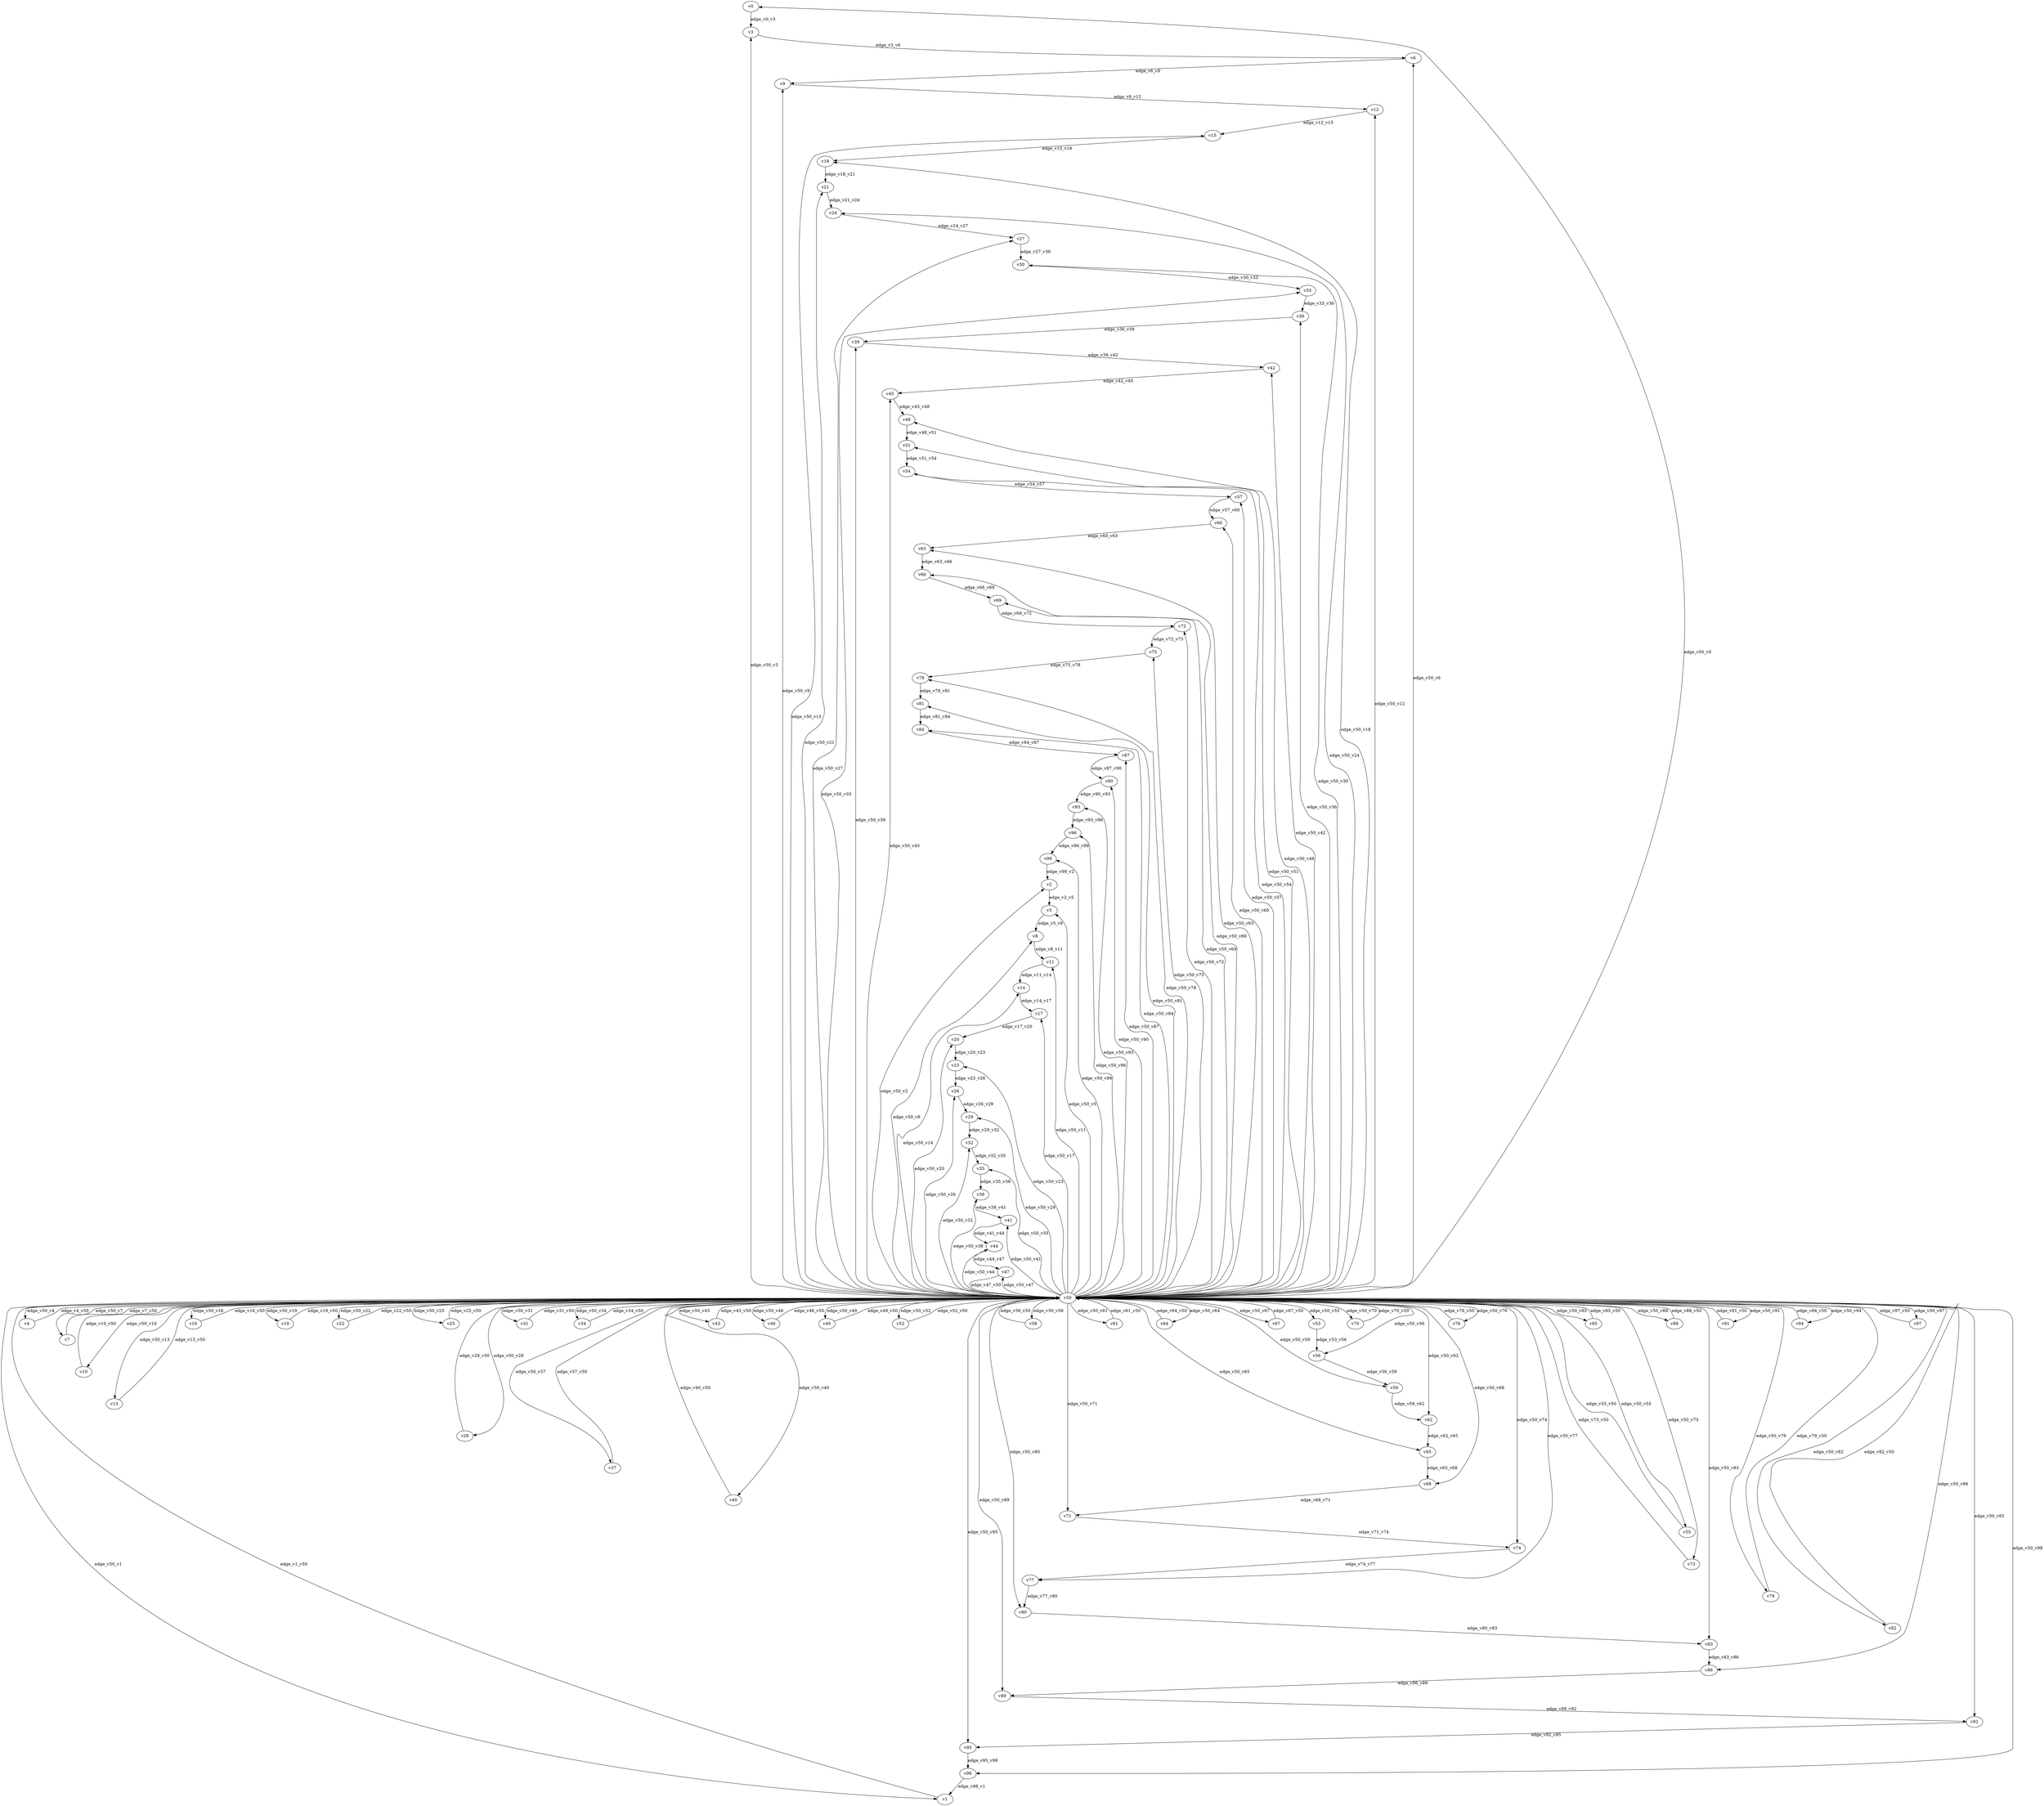digraph test135 {
    // Discounted game test case
    // Vertex properties: name [player=X]
    // Edge properties: [weight=Y, discount=Z]

    v0 [name="v0", player=0];
    v1 [name="v1", player=1];
    v2 [name="v2", player=0];
    v3 [name="v3", player=1];
    v4 [name="v4", player=0];
    v5 [name="v5", player=1];
    v6 [name="v6", player=0];
    v7 [name="v7", player=1];
    v8 [name="v8", player=0];
    v9 [name="v9", player=1];
    v10 [name="v10", player=0];
    v11 [name="v11", player=1];
    v12 [name="v12", player=0];
    v13 [name="v13", player=1];
    v14 [name="v14", player=0];
    v15 [name="v15", player=1];
    v16 [name="v16", player=0];
    v17 [name="v17", player=1];
    v18 [name="v18", player=0];
    v19 [name="v19", player=1];
    v20 [name="v20", player=0];
    v21 [name="v21", player=1];
    v22 [name="v22", player=0];
    v23 [name="v23", player=1];
    v24 [name="v24", player=0];
    v25 [name="v25", player=1];
    v26 [name="v26", player=0];
    v27 [name="v27", player=1];
    v28 [name="v28", player=0];
    v29 [name="v29", player=1];
    v30 [name="v30", player=0];
    v31 [name="v31", player=1];
    v32 [name="v32", player=0];
    v33 [name="v33", player=1];
    v34 [name="v34", player=0];
    v35 [name="v35", player=1];
    v36 [name="v36", player=0];
    v37 [name="v37", player=1];
    v38 [name="v38", player=0];
    v39 [name="v39", player=1];
    v40 [name="v40", player=0];
    v41 [name="v41", player=1];
    v42 [name="v42", player=0];
    v43 [name="v43", player=1];
    v44 [name="v44", player=0];
    v45 [name="v45", player=1];
    v46 [name="v46", player=0];
    v47 [name="v47", player=1];
    v48 [name="v48", player=0];
    v49 [name="v49", player=1];
    v50 [name="v50", player=0];
    v51 [name="v51", player=1];
    v52 [name="v52", player=0];
    v53 [name="v53", player=1];
    v54 [name="v54", player=0];
    v55 [name="v55", player=1];
    v56 [name="v56", player=0];
    v57 [name="v57", player=1];
    v58 [name="v58", player=0];
    v59 [name="v59", player=1];
    v60 [name="v60", player=0];
    v61 [name="v61", player=1];
    v62 [name="v62", player=0];
    v63 [name="v63", player=1];
    v64 [name="v64", player=0];
    v65 [name="v65", player=1];
    v66 [name="v66", player=0];
    v67 [name="v67", player=1];
    v68 [name="v68", player=0];
    v69 [name="v69", player=1];
    v70 [name="v70", player=0];
    v71 [name="v71", player=1];
    v72 [name="v72", player=0];
    v73 [name="v73", player=1];
    v74 [name="v74", player=0];
    v75 [name="v75", player=1];
    v76 [name="v76", player=0];
    v77 [name="v77", player=1];
    v78 [name="v78", player=0];
    v79 [name="v79", player=1];
    v80 [name="v80", player=0];
    v81 [name="v81", player=1];
    v82 [name="v82", player=0];
    v83 [name="v83", player=1];
    v84 [name="v84", player=0];
    v85 [name="v85", player=1];
    v86 [name="v86", player=0];
    v87 [name="v87", player=1];
    v88 [name="v88", player=0];
    v89 [name="v89", player=1];
    v90 [name="v90", player=0];
    v91 [name="v91", player=1];
    v92 [name="v92", player=0];
    v93 [name="v93", player=1];
    v94 [name="v94", player=0];
    v95 [name="v95", player=1];
    v96 [name="v96", player=0];
    v97 [name="v97", player=1];
    v98 [name="v98", player=0];
    v99 [name="v99", player=1];

    v50 -> v0 [label="edge_v50_v0", weight=-0.06, discount=0.193];
    v50 -> v1 [label="edge_v50_v1", weight=-5.14, discount=0.193];
    v1 -> v50 [label="edge_v1_v50", weight=-5.23, discount=0.193];
    v50 -> v2 [label="edge_v50_v2", weight=-1.83, discount=0.193];
    v50 -> v3 [label="edge_v50_v3", weight=7.66, discount=0.193];
    v50 -> v4 [label="edge_v50_v4", weight=9.01, discount=0.193];
    v4 -> v50 [label="edge_v4_v50", weight=7.50, discount=0.193];
    v50 -> v5 [label="edge_v50_v5", weight=5.81, discount=0.193];
    v50 -> v6 [label="edge_v50_v6", weight=8.83, discount=0.193];
    v50 -> v7 [label="edge_v50_v7", weight=-3.64, discount=0.193];
    v7 -> v50 [label="edge_v7_v50", weight=-5.08, discount=0.193];
    v50 -> v8 [label="edge_v50_v8", weight=-3.55, discount=0.193];
    v50 -> v9 [label="edge_v50_v9", weight=9.04, discount=0.193];
    v50 -> v10 [label="edge_v50_v10", weight=0.66, discount=0.193];
    v10 -> v50 [label="edge_v10_v50", weight=-2.25, discount=0.193];
    v50 -> v11 [label="edge_v50_v11", weight=3.02, discount=0.193];
    v50 -> v12 [label="edge_v50_v12", weight=8.17, discount=0.193];
    v50 -> v13 [label="edge_v50_v13", weight=-5.41, discount=0.193];
    v13 -> v50 [label="edge_v13_v50", weight=-4.85, discount=0.193];
    v50 -> v14 [label="edge_v50_v14", weight=-3.56, discount=0.193];
    v50 -> v15 [label="edge_v50_v15", weight=-3.89, discount=0.193];
    v50 -> v16 [label="edge_v50_v16", weight=3.32, discount=0.193];
    v16 -> v50 [label="edge_v16_v50", weight=3.53, discount=0.193];
    v50 -> v17 [label="edge_v50_v17", weight=9.48, discount=0.193];
    v50 -> v18 [label="edge_v50_v18", weight=-2.37, discount=0.193];
    v50 -> v19 [label="edge_v50_v19", weight=5.03, discount=0.193];
    v19 -> v50 [label="edge_v19_v50", weight=5.71, discount=0.193];
    v50 -> v20 [label="edge_v50_v20", weight=-5.07, discount=0.193];
    v50 -> v21 [label="edge_v50_v21", weight=1.41, discount=0.193];
    v50 -> v22 [label="edge_v50_v22", weight=3.19, discount=0.193];
    v22 -> v50 [label="edge_v22_v50", weight=0.55, discount=0.193];
    v50 -> v23 [label="edge_v50_v23", weight=-2.48, discount=0.193];
    v50 -> v24 [label="edge_v50_v24", weight=-2.79, discount=0.193];
    v50 -> v25 [label="edge_v50_v25", weight=8.46, discount=0.193];
    v25 -> v50 [label="edge_v25_v50", weight=11.00, discount=0.193];
    v50 -> v26 [label="edge_v50_v26", weight=2.74, discount=0.193];
    v50 -> v27 [label="edge_v50_v27", weight=-3.84, discount=0.193];
    v50 -> v28 [label="edge_v50_v28", weight=-2.44, discount=0.193];
    v28 -> v50 [label="edge_v28_v50", weight=-0.57, discount=0.193];
    v50 -> v29 [label="edge_v50_v29", weight=1.06, discount=0.193];
    v50 -> v30 [label="edge_v50_v30", weight=-1.42, discount=0.193];
    v50 -> v31 [label="edge_v50_v31", weight=2.13, discount=0.193];
    v31 -> v50 [label="edge_v31_v50", weight=2.68, discount=0.193];
    v50 -> v32 [label="edge_v50_v32", weight=9.01, discount=0.193];
    v50 -> v33 [label="edge_v50_v33", weight=-4.99, discount=0.193];
    v50 -> v34 [label="edge_v50_v34", weight=3.58, discount=0.193];
    v34 -> v50 [label="edge_v34_v50", weight=3.91, discount=0.193];
    v50 -> v35 [label="edge_v50_v35", weight=-1.12, discount=0.193];
    v50 -> v36 [label="edge_v50_v36", weight=4.12, discount=0.193];
    v50 -> v37 [label="edge_v50_v37", weight=-3.65, discount=0.193];
    v37 -> v50 [label="edge_v37_v50", weight=-6.56, discount=0.193];
    v50 -> v38 [label="edge_v50_v38", weight=-4.18, discount=0.193];
    v50 -> v39 [label="edge_v50_v39", weight=10.00, discount=0.193];
    v50 -> v40 [label="edge_v50_v40", weight=-4.72, discount=0.193];
    v40 -> v50 [label="edge_v40_v50", weight=-6.51, discount=0.193];
    v50 -> v41 [label="edge_v50_v41", weight=6.25, discount=0.193];
    v50 -> v42 [label="edge_v50_v42", weight=-0.65, discount=0.193];
    v50 -> v43 [label="edge_v50_v43", weight=1.87, discount=0.193];
    v43 -> v50 [label="edge_v43_v50", weight=3.49, discount=0.193];
    v50 -> v44 [label="edge_v50_v44", weight=2.80, discount=0.193];
    v50 -> v45 [label="edge_v50_v45", weight=7.75, discount=0.193];
    v50 -> v46 [label="edge_v50_v46", weight=2.45, discount=0.193];
    v46 -> v50 [label="edge_v46_v50", weight=2.57, discount=0.193];
    v50 -> v47 [label="edge_v50_v47", weight=4.41, discount=0.193];
    v50 -> v48 [label="edge_v50_v48", weight=-1.54, discount=0.193];
    v50 -> v49 [label="edge_v50_v49", weight=7.49, discount=0.193];
    v49 -> v50 [label="edge_v49_v50", weight=6.70, discount=0.193];
    v50 -> v51 [label="edge_v50_v51", weight=-2.52, discount=0.193];
    v50 -> v52 [label="edge_v50_v52", weight=8.30, discount=0.193];
    v52 -> v50 [label="edge_v52_v50", weight=5.86, discount=0.193];
    v50 -> v53 [label="edge_v50_v53", weight=-5.94, discount=0.193];
    v50 -> v54 [label="edge_v50_v54", weight=-0.83, discount=0.193];
    v50 -> v55 [label="edge_v50_v55", weight=-2.89, discount=0.193];
    v55 -> v50 [label="edge_v55_v50", weight=-3.25, discount=0.193];
    v50 -> v56 [label="edge_v50_v56", weight=0.08, discount=0.193];
    v50 -> v57 [label="edge_v50_v57", weight=3.15, discount=0.193];
    v50 -> v58 [label="edge_v50_v58", weight=6.66, discount=0.193];
    v58 -> v50 [label="edge_v58_v50", weight=5.94, discount=0.193];
    v50 -> v59 [label="edge_v50_v59", weight=1.56, discount=0.193];
    v50 -> v60 [label="edge_v50_v60", weight=1.52, discount=0.193];
    v50 -> v61 [label="edge_v50_v61", weight=7.11, discount=0.193];
    v61 -> v50 [label="edge_v61_v50", weight=8.93, discount=0.193];
    v50 -> v62 [label="edge_v50_v62", weight=9.54, discount=0.193];
    v50 -> v63 [label="edge_v50_v63", weight=-0.41, discount=0.193];
    v50 -> v64 [label="edge_v50_v64", weight=3.98, discount=0.193];
    v64 -> v50 [label="edge_v64_v50", weight=3.61, discount=0.193];
    v50 -> v65 [label="edge_v50_v65", weight=-2.76, discount=0.193];
    v50 -> v66 [label="edge_v50_v66", weight=-1.73, discount=0.193];
    v50 -> v67 [label="edge_v50_v67", weight=5.91, discount=0.193];
    v67 -> v50 [label="edge_v67_v50", weight=6.06, discount=0.193];
    v50 -> v68 [label="edge_v50_v68", weight=-5.44, discount=0.193];
    v50 -> v69 [label="edge_v50_v69", weight=-4.90, discount=0.193];
    v50 -> v70 [label="edge_v50_v70", weight=8.72, discount=0.193];
    v70 -> v50 [label="edge_v70_v50", weight=8.58, discount=0.193];
    v50 -> v71 [label="edge_v50_v71", weight=9.33, discount=0.193];
    v50 -> v72 [label="edge_v50_v72", weight=7.60, discount=0.193];
    v50 -> v73 [label="edge_v50_v73", weight=0.95, discount=0.193];
    v73 -> v50 [label="edge_v73_v50", weight=-1.99, discount=0.193];
    v50 -> v74 [label="edge_v50_v74", weight=4.94, discount=0.193];
    v50 -> v75 [label="edge_v50_v75", weight=-0.53, discount=0.193];
    v50 -> v76 [label="edge_v50_v76", weight=1.26, discount=0.193];
    v76 -> v50 [label="edge_v76_v50", weight=3.31, discount=0.193];
    v50 -> v77 [label="edge_v50_v77", weight=-3.72, discount=0.193];
    v50 -> v78 [label="edge_v50_v78", weight=0.69, discount=0.193];
    v50 -> v79 [label="edge_v50_v79", weight=-3.15, discount=0.193];
    v79 -> v50 [label="edge_v79_v50", weight=-5.14, discount=0.193];
    v50 -> v80 [label="edge_v50_v80", weight=8.73, discount=0.193];
    v50 -> v81 [label="edge_v50_v81", weight=-1.71, discount=0.193];
    v50 -> v82 [label="edge_v50_v82", weight=-3.95, discount=0.193];
    v82 -> v50 [label="edge_v82_v50", weight=-2.06, discount=0.193];
    v50 -> v83 [label="edge_v50_v83", weight=5.63, discount=0.193];
    v50 -> v84 [label="edge_v50_v84", weight=-3.78, discount=0.193];
    v50 -> v85 [label="edge_v50_v85", weight=1.80, discount=0.193];
    v85 -> v50 [label="edge_v85_v50", weight=3.08, discount=0.193];
    v50 -> v86 [label="edge_v50_v86", weight=-5.62, discount=0.193];
    v50 -> v87 [label="edge_v50_v87", weight=9.29, discount=0.193];
    v50 -> v88 [label="edge_v50_v88", weight=7.58, discount=0.193];
    v88 -> v50 [label="edge_v88_v50", weight=8.87, discount=0.193];
    v50 -> v89 [label="edge_v50_v89", weight=3.96, discount=0.193];
    v50 -> v90 [label="edge_v50_v90", weight=6.99, discount=0.193];
    v50 -> v91 [label="edge_v50_v91", weight=5.11, discount=0.193];
    v91 -> v50 [label="edge_v91_v50", weight=6.67, discount=0.193];
    v50 -> v92 [label="edge_v50_v92", weight=6.41, discount=0.193];
    v50 -> v93 [label="edge_v50_v93", weight=0.36, discount=0.193];
    v50 -> v94 [label="edge_v50_v94", weight=6.35, discount=0.193];
    v94 -> v50 [label="edge_v94_v50", weight=9.02, discount=0.193];
    v50 -> v95 [label="edge_v50_v95", weight=7.30, discount=0.193];
    v50 -> v96 [label="edge_v50_v96", weight=-5.72, discount=0.193];
    v50 -> v97 [label="edge_v50_v97", weight=1.39, discount=0.193];
    v97 -> v50 [label="edge_v97_v50", weight=0.46, discount=0.193];
    v50 -> v98 [label="edge_v50_v98", weight=1.45, discount=0.193];
    v50 -> v99 [label="edge_v50_v99", weight=3.09, discount=0.193];
    v0 -> v3 [label="edge_v0_v3", weight=6.58, discount=0.193];
    v2 -> v5 [label="edge_v2_v5", weight=6.83, discount=0.193];
    v3 -> v6 [label="edge_v3_v6", weight=3.87, discount=0.193];
    v5 -> v8 [label="edge_v5_v8", weight=-0.47, discount=0.193];
    v6 -> v9 [label="edge_v6_v9", weight=-2.52, discount=0.193];
    v8 -> v11 [label="edge_v8_v11", weight=1.61, discount=0.193];
    v9 -> v12 [label="edge_v9_v12", weight=4.93, discount=0.193];
    v11 -> v14 [label="edge_v11_v14", weight=-0.60, discount=0.193];
    v12 -> v15 [label="edge_v12_v15", weight=-2.65, discount=0.193];
    v14 -> v17 [label="edge_v14_v17", weight=3.71, discount=0.193];
    v15 -> v18 [label="edge_v15_v18", weight=-1.98, discount=0.193];
    v17 -> v20 [label="edge_v17_v20", weight=-0.60, discount=0.193];
    v18 -> v21 [label="edge_v18_v21", weight=6.10, discount=0.193];
    v20 -> v23 [label="edge_v20_v23", weight=3.65, discount=0.193];
    v21 -> v24 [label="edge_v21_v24", weight=1.36, discount=0.193];
    v23 -> v26 [label="edge_v23_v26", weight=6.01, discount=0.193];
    v24 -> v27 [label="edge_v24_v27", weight=-2.74, discount=0.193];
    v26 -> v29 [label="edge_v26_v29", weight=0.19, discount=0.193];
    v27 -> v30 [label="edge_v27_v30", weight=2.51, discount=0.193];
    v29 -> v32 [label="edge_v29_v32", weight=6.04, discount=0.193];
    v30 -> v33 [label="edge_v30_v33", weight=-1.05, discount=0.193];
    v32 -> v35 [label="edge_v32_v35", weight=4.85, discount=0.193];
    v33 -> v36 [label="edge_v33_v36", weight=-1.00, discount=0.193];
    v35 -> v38 [label="edge_v35_v38", weight=1.61, discount=0.193];
    v36 -> v39 [label="edge_v36_v39", weight=2.03, discount=0.193];
    v38 -> v41 [label="edge_v38_v41", weight=-0.83, discount=0.193];
    v39 -> v42 [label="edge_v39_v42", weight=0.61, discount=0.193];
    v41 -> v44 [label="edge_v41_v44", weight=-0.94, discount=0.193];
    v42 -> v45 [label="edge_v42_v45", weight=-1.50, discount=0.193];
    v44 -> v47 [label="edge_v44_v47", weight=-1.48, discount=0.193];
    v45 -> v48 [label="edge_v45_v48", weight=4.35, discount=0.193];
    v47 -> v50 [label="edge_v47_v50", weight=2.37, discount=0.193];
    v48 -> v51 [label="edge_v48_v51", weight=-0.17, discount=0.193];
    v51 -> v54 [label="edge_v51_v54", weight=4.76, discount=0.193];
    v53 -> v56 [label="edge_v53_v56", weight=4.81, discount=0.193];
    v54 -> v57 [label="edge_v54_v57", weight=0.84, discount=0.193];
    v56 -> v59 [label="edge_v56_v59", weight=-0.61, discount=0.193];
    v57 -> v60 [label="edge_v57_v60", weight=1.14, discount=0.193];
    v59 -> v62 [label="edge_v59_v62", weight=5.99, discount=0.193];
    v60 -> v63 [label="edge_v60_v63", weight=-1.23, discount=0.193];
    v62 -> v65 [label="edge_v62_v65", weight=-2.98, discount=0.193];
    v63 -> v66 [label="edge_v63_v66", weight=1.76, discount=0.193];
    v65 -> v68 [label="edge_v65_v68", weight=1.84, discount=0.193];
    v66 -> v69 [label="edge_v66_v69", weight=-1.78, discount=0.193];
    v68 -> v71 [label="edge_v68_v71", weight=0.91, discount=0.193];
    v69 -> v72 [label="edge_v69_v72", weight=-0.57, discount=0.193];
    v71 -> v74 [label="edge_v71_v74", weight=-0.60, discount=0.193];
    v72 -> v75 [label="edge_v72_v75", weight=3.07, discount=0.193];
    v74 -> v77 [label="edge_v74_v77", weight=2.77, discount=0.193];
    v75 -> v78 [label="edge_v75_v78", weight=-0.69, discount=0.193];
    v77 -> v80 [label="edge_v77_v80", weight=4.15, discount=0.193];
    v78 -> v81 [label="edge_v78_v81", weight=6.70, discount=0.193];
    v80 -> v83 [label="edge_v80_v83", weight=4.19, discount=0.193];
    v81 -> v84 [label="edge_v81_v84", weight=2.28, discount=0.193];
    v83 -> v86 [label="edge_v83_v86", weight=1.23, discount=0.193];
    v84 -> v87 [label="edge_v84_v87", weight=-1.04, discount=0.193];
    v86 -> v89 [label="edge_v86_v89", weight=-2.88, discount=0.193];
    v87 -> v90 [label="edge_v87_v90", weight=-1.15, discount=0.193];
    v89 -> v92 [label="edge_v89_v92", weight=-2.63, discount=0.193];
    v90 -> v93 [label="edge_v90_v93", weight=4.61, discount=0.193];
    v92 -> v95 [label="edge_v92_v95", weight=5.47, discount=0.193];
    v93 -> v96 [label="edge_v93_v96", weight=4.48, discount=0.193];
    v95 -> v98 [label="edge_v95_v98", weight=4.30, discount=0.193];
    v96 -> v99 [label="edge_v96_v99", weight=1.73, discount=0.193];
    v98 -> v1 [label="edge_v98_v1", weight=-0.42, discount=0.193];
    v99 -> v2 [label="edge_v99_v2", weight=4.52, discount=0.193];
}

